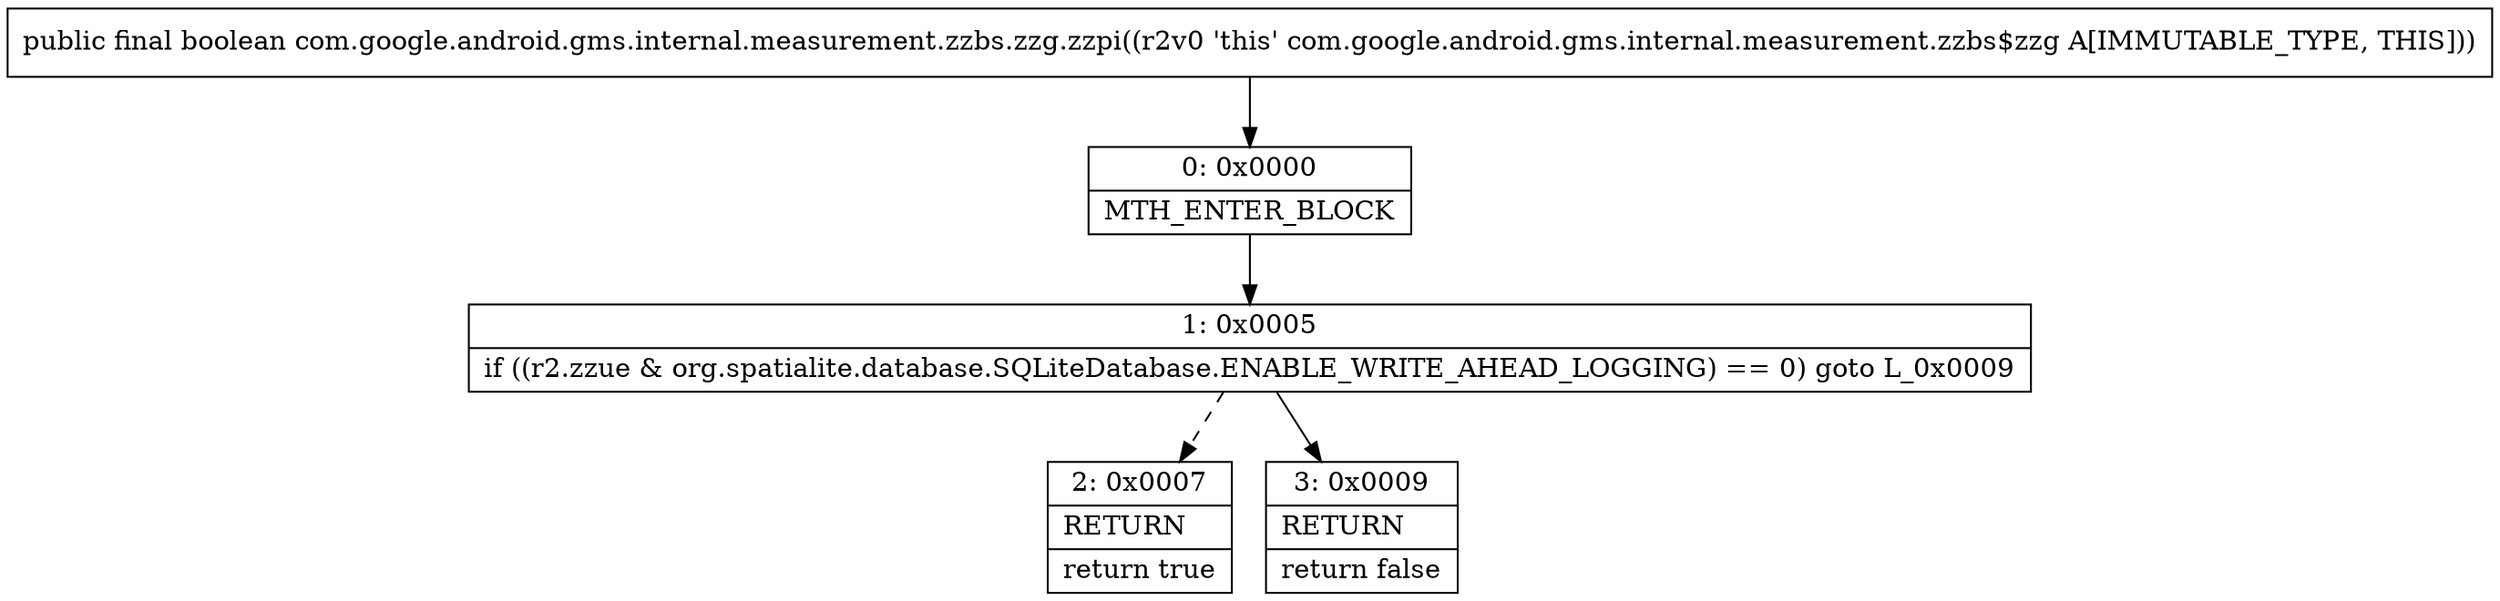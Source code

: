 digraph "CFG forcom.google.android.gms.internal.measurement.zzbs.zzg.zzpi()Z" {
Node_0 [shape=record,label="{0\:\ 0x0000|MTH_ENTER_BLOCK\l}"];
Node_1 [shape=record,label="{1\:\ 0x0005|if ((r2.zzue & org.spatialite.database.SQLiteDatabase.ENABLE_WRITE_AHEAD_LOGGING) == 0) goto L_0x0009\l}"];
Node_2 [shape=record,label="{2\:\ 0x0007|RETURN\l|return true\l}"];
Node_3 [shape=record,label="{3\:\ 0x0009|RETURN\l|return false\l}"];
MethodNode[shape=record,label="{public final boolean com.google.android.gms.internal.measurement.zzbs.zzg.zzpi((r2v0 'this' com.google.android.gms.internal.measurement.zzbs$zzg A[IMMUTABLE_TYPE, THIS])) }"];
MethodNode -> Node_0;
Node_0 -> Node_1;
Node_1 -> Node_2[style=dashed];
Node_1 -> Node_3;
}

